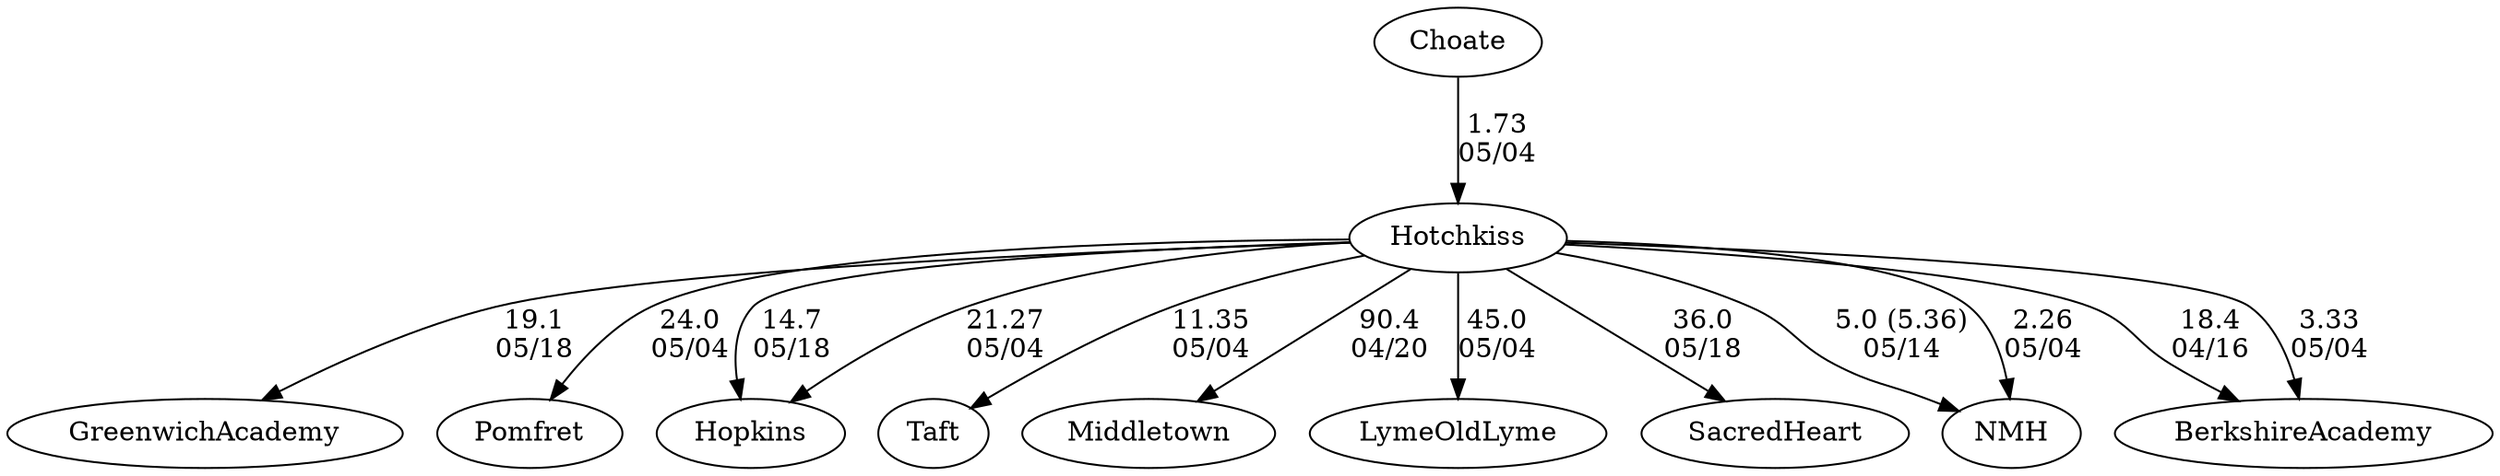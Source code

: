 digraph girls3foursHotchkiss {GreenwichAcademy [URL="girls3foursGreenwichAcademy.html"];Hotchkiss [URL="girls3foursHotchkiss.html"];Choate [URL="girls3foursChoate.html"];Pomfret [URL="girls3foursPomfret.html"];Hopkins [URL="girls3foursHopkins.html"];Taft [URL="girls3foursTaft.html"];Middletown [URL="girls3foursMiddletown.html"];LymeOldLyme [URL="girls3foursLymeOldLyme.html"];SacredHeart [URL="girls3foursSacredHeart.html"];NMH [URL="girls3foursNMH.html"];BerkshireAcademy [URL="girls3foursBerkshireAcademy.html"];Hotchkiss -> Hopkins[label="14.7
05/18", weight="86", tooltip="NEIRA Boys & Girls Fours,Shelton Sprints - Hotchkiss vs Nopkins vs Notre Dame vs GCDS vs Sacred Heart vs Greenwich Academy			
Distance: 1500 Conditions: Strong winds through out the race. Mostly a cross head wind with gusts along the course. 
Racing against a strong outgoing tide.
Water conditions were calm desite the wind Comments: Great racing by all crews! Good luck at NEIRA's!
None", URL="https://www.row2k.com/results/resultspage.cfm?UID=EB763ADAB6EF8B83B597DBF629BE6DE4&cat=5", random="random"]; 
Hotchkiss -> GreenwichAcademy[label="19.1
05/18", weight="81", tooltip="NEIRA Boys & Girls Fours,Shelton Sprints - Hotchkiss vs Nopkins vs Notre Dame vs GCDS vs Sacred Heart vs Greenwich Academy			
Distance: 1500 Conditions: Strong winds through out the race. Mostly a cross head wind with gusts along the course. 
Racing against a strong outgoing tide.
Water conditions were calm desite the wind Comments: Great racing by all crews! Good luck at NEIRA's!
None", URL="https://www.row2k.com/results/resultspage.cfm?UID=EB763ADAB6EF8B83B597DBF629BE6DE4&cat=5", random="random"]; 
Hotchkiss -> SacredHeart[label="36.0
05/18", weight="64", tooltip="NEIRA Boys & Girls Fours,Shelton Sprints - Hotchkiss vs Nopkins vs Notre Dame vs GCDS vs Sacred Heart vs Greenwich Academy			
Distance: 1500 Conditions: Strong winds through out the race. Mostly a cross head wind with gusts along the course. 
Racing against a strong outgoing tide.
Water conditions were calm desite the wind Comments: Great racing by all crews! Good luck at NEIRA's!
None", URL="https://www.row2k.com/results/resultspage.cfm?UID=EB763ADAB6EF8B83B597DBF629BE6DE4&cat=5", random="random"]; 
Hotchkiss -> Middletown[label="90.4
04/20", weight="10", tooltip="NEIRA Boys & Girls Fours,Notre Dame Invite #1: Notre Dame vs. Hotchkiss vs. Middletown vs. Greenwich Country Day School			
Distance: 1500m Conditions: All races into an outgoing head current on the river. Light cross/ tail wind for all races. G1 and B1 had small chop starting to build. Comments: Great Racing by all today!
None", URL="https://www.row2k.com/results/resultspage.cfm?UID=0B5A12BEAF8945DD81EB9EFB206E62F1&cat=5", random="random"]; 
Hotchkiss -> BerkshireAcademy[label="18.4
04/16", weight="82", tooltip="NEIRA Boys & Girls Fours,Berkshire School vs. Hotchkiss			
Distance: 1500 M Conditions: Chilly and cloudy with variable cross headwinds building over the afternoon; strongest in the middle 500. Generally flat water with some slight chop in middle 500. Comments: Order of racing: G3-B4-G2-B3-G1-B2-G4-B1. Berkshire hotseated between G3 and G4. Great to be able to welcome our neighbors to the world of fours racing.
None", URL="https://www.row2k.com/results/resultspage.cfm?UID=146036DC0D57AEEFDD13651887C3B194&cat=5", random="random"]; 
Hotchkiss -> NMH[label="5.0 (5.36)
05/14", weight="95", tooltip="NEIRA Boys & Girls Fours,NMH vs Hotchkiss			
Distance: 1400 m (upstream) Conditions: Strong current to work against, but low levels of debris and great conditions for racing; starting locations varied somewhat for each race so comparisons between different events are not valid Comments: Great racing by all crews. The boys first boat race was a dead heat until the last ten strokes. Thank you to Hotchkiss crews and coaches for making the mid-week trip!
None", URL="https://www.row2k.com/results/resultspage.cfm?UID=DDC5426ECBA0CD8A43E8BFC5C78F3C69&cat=5", random="random"]; 
Choate -> Hotchkiss[label="1.73
05/04", weight="99", tooltip="Founder's Day Regatta			
", URL="https://www.row2k.com/results/resultspage.cfm?UID=9400921B2CB64E59B0F43EC7E58300B4&cat=6", random="random"]; 
Hotchkiss -> NMH[label="2.26
05/04", weight="98", tooltip="Founder's Day Regatta			
", URL="https://www.row2k.com/results/resultspage.cfm?UID=9400921B2CB64E59B0F43EC7E58300B4&cat=6", random="random"]; 
Hotchkiss -> BerkshireAcademy[label="3.33
05/04", weight="97", tooltip="Founder's Day Regatta			
", URL="https://www.row2k.com/results/resultspage.cfm?UID=9400921B2CB64E59B0F43EC7E58300B4&cat=6", random="random"]; 
Hotchkiss -> Taft[label="11.35
05/04", weight="89", tooltip="Founder's Day Regatta			
", URL="https://www.row2k.com/results/resultspage.cfm?UID=9400921B2CB64E59B0F43EC7E58300B4&cat=6", random="random"]; 
Hotchkiss -> Hopkins[label="21.27
05/04", weight="79", tooltip="Founder's Day Regatta			
", URL="https://www.row2k.com/results/resultspage.cfm?UID=9400921B2CB64E59B0F43EC7E58300B4&cat=6", random="random"]; 
Hotchkiss -> Pomfret[label="24.0
05/04", weight="76", tooltip="Founder's Day Regatta			
", URL="https://www.row2k.com/results/resultspage.cfm?UID=9400921B2CB64E59B0F43EC7E58300B4&cat=6", random="random"]; 
Hotchkiss -> LymeOldLyme[label="45.0
05/04", weight="55", tooltip="Founder's Day Regatta			
", URL="https://www.row2k.com/results/resultspage.cfm?UID=9400921B2CB64E59B0F43EC7E58300B4&cat=6", random="random"]}